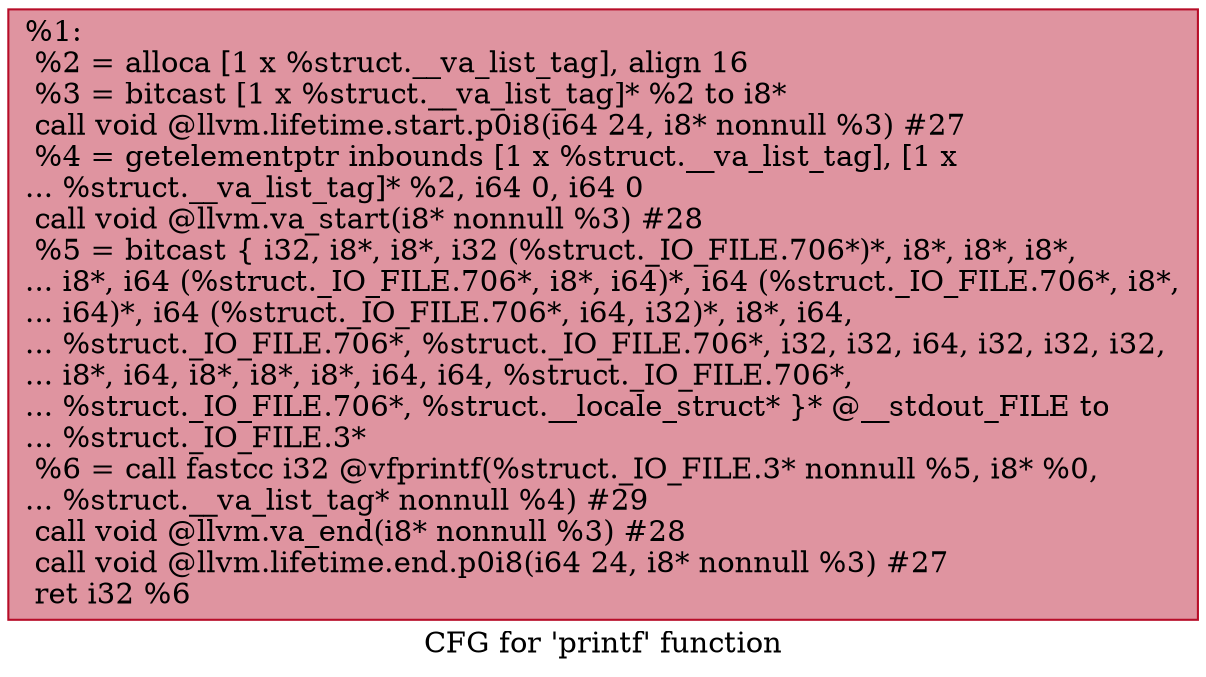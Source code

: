 digraph "CFG for 'printf' function" {
	label="CFG for 'printf' function";

	Node0x255da30 [shape=record,color="#b70d28ff", style=filled, fillcolor="#b70d2870",label="{%1:\l  %2 = alloca [1 x %struct.__va_list_tag], align 16\l  %3 = bitcast [1 x %struct.__va_list_tag]* %2 to i8*\l  call void @llvm.lifetime.start.p0i8(i64 24, i8* nonnull %3) #27\l  %4 = getelementptr inbounds [1 x %struct.__va_list_tag], [1 x\l... %struct.__va_list_tag]* %2, i64 0, i64 0\l  call void @llvm.va_start(i8* nonnull %3) #28\l  %5 = bitcast \{ i32, i8*, i8*, i32 (%struct._IO_FILE.706*)*, i8*, i8*, i8*,\l... i8*, i64 (%struct._IO_FILE.706*, i8*, i64)*, i64 (%struct._IO_FILE.706*, i8*,\l... i64)*, i64 (%struct._IO_FILE.706*, i64, i32)*, i8*, i64,\l... %struct._IO_FILE.706*, %struct._IO_FILE.706*, i32, i32, i64, i32, i32, i32,\l... i8*, i64, i8*, i8*, i8*, i64, i64, %struct._IO_FILE.706*,\l... %struct._IO_FILE.706*, %struct.__locale_struct* \}* @__stdout_FILE to\l... %struct._IO_FILE.3*\l  %6 = call fastcc i32 @vfprintf(%struct._IO_FILE.3* nonnull %5, i8* %0,\l... %struct.__va_list_tag* nonnull %4) #29\l  call void @llvm.va_end(i8* nonnull %3) #28\l  call void @llvm.lifetime.end.p0i8(i64 24, i8* nonnull %3) #27\l  ret i32 %6\l}"];
}
